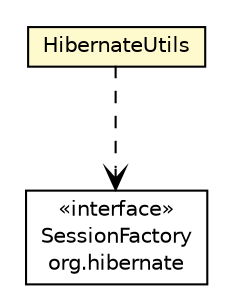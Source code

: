 #!/usr/local/bin/dot
#
# Class diagram 
# Generated by UMLGraph version R5_6_6-8-g8d7759 (http://www.umlgraph.org/)
#

digraph G {
	edge [fontname="Helvetica",fontsize=10,labelfontname="Helvetica",labelfontsize=10];
	node [fontname="Helvetica",fontsize=10,shape=plaintext];
	nodesep=0.25;
	ranksep=0.5;
	// org.dayatang.persistence.hibernate.HibernateUtils
	c63 [label=<<table title="org.dayatang.persistence.hibernate.HibernateUtils" border="0" cellborder="1" cellspacing="0" cellpadding="2" port="p" bgcolor="lemonChiffon" href="./HibernateUtils.html">
		<tr><td><table border="0" cellspacing="0" cellpadding="1">
<tr><td align="center" balign="center"> HibernateUtils </td></tr>
		</table></td></tr>
		</table>>, URL="./HibernateUtils.html", fontname="Helvetica", fontcolor="black", fontsize=10.0];
	// org.dayatang.persistence.hibernate.HibernateUtils DEPEND org.hibernate.SessionFactory
	c63:p -> c75:p [taillabel="", label=" "headlabel="", fontname="Helvetica", fontcolor="black", fontsize=10.0, color="black", arrowhead=open, style=dashed];
	// org.hibernate.SessionFactory
	c75 [label=<<table title="org.hibernate.SessionFactory" border="0" cellborder="1" cellspacing="0" cellpadding="2" port="p" href="http://java.sun.com/j2se/1.4.2/docs/api/org/hibernate/SessionFactory.html">
		<tr><td><table border="0" cellspacing="0" cellpadding="1">
<tr><td align="center" balign="center"> &#171;interface&#187; </td></tr>
<tr><td align="center" balign="center"> SessionFactory </td></tr>
<tr><td align="center" balign="center"> org.hibernate </td></tr>
		</table></td></tr>
		</table>>, URL="http://java.sun.com/j2se/1.4.2/docs/api/org/hibernate/SessionFactory.html", fontname="Helvetica", fontcolor="black", fontsize=10.0];
}

